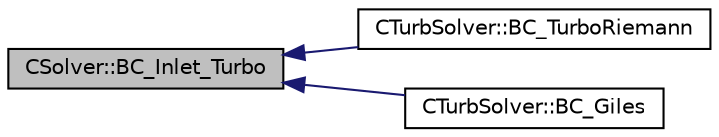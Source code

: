 digraph "CSolver::BC_Inlet_Turbo"
{
  edge [fontname="Helvetica",fontsize="10",labelfontname="Helvetica",labelfontsize="10"];
  node [fontname="Helvetica",fontsize="10",shape=record];
  rankdir="LR";
  Node321 [label="CSolver::BC_Inlet_Turbo",height=0.2,width=0.4,color="black", fillcolor="grey75", style="filled", fontcolor="black"];
  Node321 -> Node322 [dir="back",color="midnightblue",fontsize="10",style="solid",fontname="Helvetica"];
  Node322 [label="CTurbSolver::BC_TurboRiemann",height=0.2,width=0.4,color="black", fillcolor="white", style="filled",URL="$class_c_turb_solver.html#a30a220e0c53edad58c42afd48671a776",tooltip="Impose via the residual the Euler wall boundary condition. "];
  Node321 -> Node323 [dir="back",color="midnightblue",fontsize="10",style="solid",fontname="Helvetica"];
  Node323 [label="CTurbSolver::BC_Giles",height=0.2,width=0.4,color="black", fillcolor="white", style="filled",URL="$class_c_turb_solver.html#a38c6b619e04b33b19ac586845bdb4c82",tooltip="Impose via the residual the Euler wall boundary condition. "];
}
